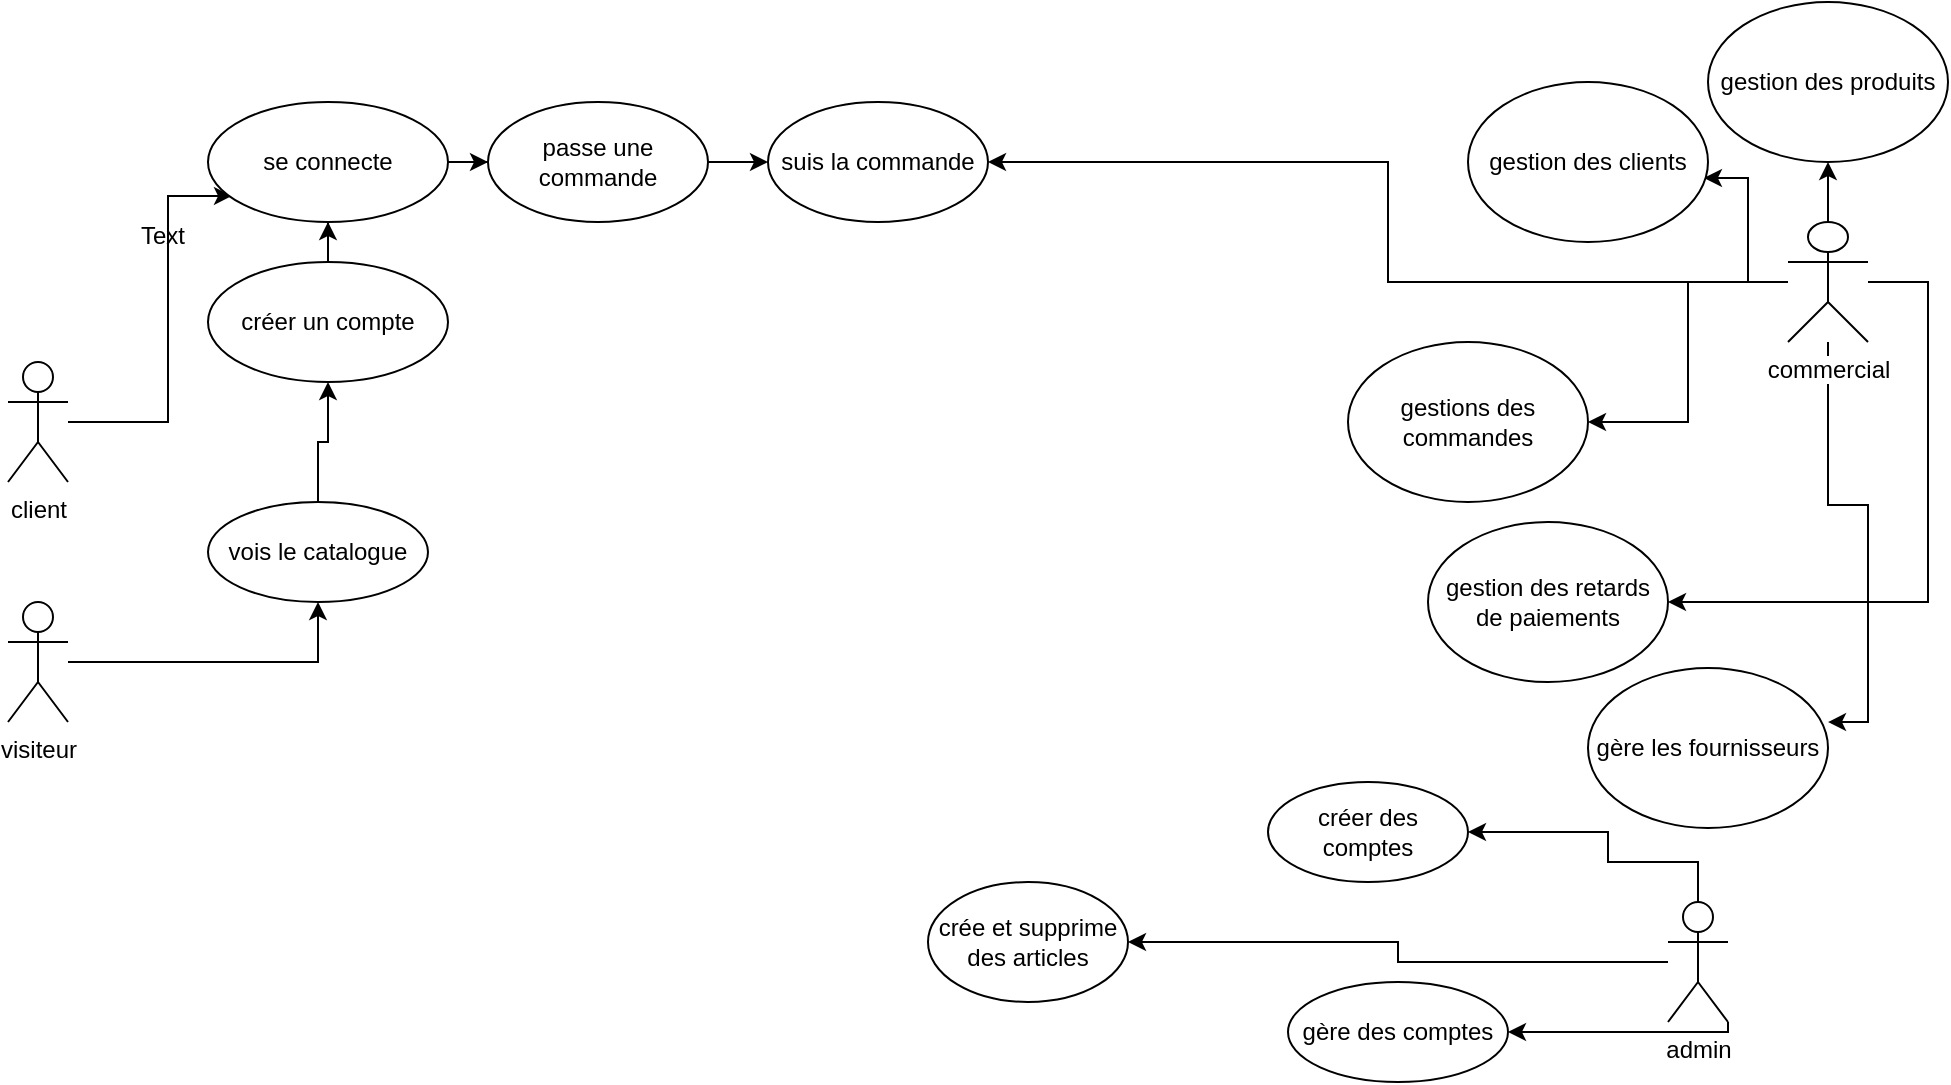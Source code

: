 <mxfile version="12.9.8" type="device"><diagram name="Page-1" id="e7e014a7-5840-1c2e-5031-d8a46d1fe8dd"><mxGraphModel dx="2215" dy="460" grid="1" gridSize="10" guides="1" tooltips="1" connect="1" arrows="1" fold="1" page="1" pageScale="1" pageWidth="1169" pageHeight="826" background="#ffffff" math="0" shadow="0"><root><mxCell id="0"/><mxCell id="1" parent="0"/><mxCell id="z1iIW3Kb8VtbnJPspekT-54" style="edgeStyle=orthogonalEdgeStyle;rounded=0;orthogonalLoop=1;jettySize=auto;html=1;entryX=0.1;entryY=0.783;entryDx=0;entryDy=0;entryPerimeter=0;" edge="1" parent="1" source="z1iIW3Kb8VtbnJPspekT-41" target="z1iIW3Kb8VtbnJPspekT-45"><mxGeometry relative="1" as="geometry"><Array as="points"><mxPoint x="80" y="210"/><mxPoint x="80" y="97"/></Array></mxGeometry></mxCell><mxCell id="z1iIW3Kb8VtbnJPspekT-84" value="Text" style="text;html=1;align=center;verticalAlign=middle;resizable=0;points=[];" vertex="1" connectable="0" parent="z1iIW3Kb8VtbnJPspekT-54"><mxGeometry x="0.465" y="3" relative="1" as="geometry"><mxPoint as="offset"/></mxGeometry></mxCell><mxCell id="z1iIW3Kb8VtbnJPspekT-41" value="client&lt;br&gt;" style="shape=umlActor;verticalLabelPosition=bottom;labelBackgroundColor=#ffffff;verticalAlign=top;html=1;outlineConnect=0;" vertex="1" parent="1"><mxGeometry y="180" width="30" height="60" as="geometry"/></mxCell><mxCell id="z1iIW3Kb8VtbnJPspekT-88" style="edgeStyle=orthogonalEdgeStyle;rounded=0;orthogonalLoop=1;jettySize=auto;html=1;entryX=0.5;entryY=1;entryDx=0;entryDy=0;" edge="1" parent="1" source="z1iIW3Kb8VtbnJPspekT-82" target="z1iIW3Kb8VtbnJPspekT-43"><mxGeometry relative="1" as="geometry"/></mxCell><mxCell id="z1iIW3Kb8VtbnJPspekT-82" value="visiteur" style="shape=umlActor;verticalLabelPosition=bottom;labelBackgroundColor=#ffffff;verticalAlign=top;html=1;outlineConnect=0;" vertex="1" parent="1"><mxGeometry y="300" width="30" height="60" as="geometry"/></mxCell><mxCell id="z1iIW3Kb8VtbnJPspekT-55" style="edgeStyle=orthogonalEdgeStyle;rounded=0;orthogonalLoop=1;jettySize=auto;html=1;" edge="1" parent="1" source="z1iIW3Kb8VtbnJPspekT-43" target="z1iIW3Kb8VtbnJPspekT-44"><mxGeometry relative="1" as="geometry"/></mxCell><mxCell id="z1iIW3Kb8VtbnJPspekT-43" value="vois le catalogue" style="ellipse;whiteSpace=wrap;html=1;" vertex="1" parent="1"><mxGeometry x="100" y="250" width="110" height="50" as="geometry"/></mxCell><mxCell id="z1iIW3Kb8VtbnJPspekT-56" style="edgeStyle=orthogonalEdgeStyle;rounded=0;orthogonalLoop=1;jettySize=auto;html=1;" edge="1" parent="1" source="z1iIW3Kb8VtbnJPspekT-44" target="z1iIW3Kb8VtbnJPspekT-45"><mxGeometry relative="1" as="geometry"/></mxCell><mxCell id="z1iIW3Kb8VtbnJPspekT-44" value="créer un compte" style="ellipse;whiteSpace=wrap;html=1;" vertex="1" parent="1"><mxGeometry x="100" y="130" width="120" height="60" as="geometry"/></mxCell><mxCell id="z1iIW3Kb8VtbnJPspekT-57" style="edgeStyle=orthogonalEdgeStyle;rounded=0;orthogonalLoop=1;jettySize=auto;html=1;" edge="1" parent="1" source="z1iIW3Kb8VtbnJPspekT-45" target="z1iIW3Kb8VtbnJPspekT-47"><mxGeometry relative="1" as="geometry"/></mxCell><mxCell id="z1iIW3Kb8VtbnJPspekT-45" value="se connecte" style="ellipse;whiteSpace=wrap;html=1;" vertex="1" parent="1"><mxGeometry x="100" y="50" width="120" height="60" as="geometry"/></mxCell><mxCell id="z1iIW3Kb8VtbnJPspekT-58" style="edgeStyle=orthogonalEdgeStyle;rounded=0;orthogonalLoop=1;jettySize=auto;html=1;" edge="1" parent="1" source="z1iIW3Kb8VtbnJPspekT-47" target="z1iIW3Kb8VtbnJPspekT-48"><mxGeometry relative="1" as="geometry"/></mxCell><mxCell id="z1iIW3Kb8VtbnJPspekT-47" value="passe une commande" style="ellipse;whiteSpace=wrap;html=1;" vertex="1" parent="1"><mxGeometry x="240" y="50" width="110" height="60" as="geometry"/></mxCell><mxCell id="z1iIW3Kb8VtbnJPspekT-48" value="suis la commande" style="ellipse;whiteSpace=wrap;html=1;" vertex="1" parent="1"><mxGeometry x="380" y="50" width="110" height="60" as="geometry"/></mxCell><mxCell id="z1iIW3Kb8VtbnJPspekT-59" style="edgeStyle=orthogonalEdgeStyle;rounded=0;orthogonalLoop=1;jettySize=auto;html=1;entryX=1;entryY=0.5;entryDx=0;entryDy=0;" edge="1" parent="1" source="z1iIW3Kb8VtbnJPspekT-51" target="z1iIW3Kb8VtbnJPspekT-48"><mxGeometry relative="1" as="geometry"/></mxCell><mxCell id="z1iIW3Kb8VtbnJPspekT-64" style="edgeStyle=orthogonalEdgeStyle;rounded=0;orthogonalLoop=1;jettySize=auto;html=1;" edge="1" parent="1" source="z1iIW3Kb8VtbnJPspekT-51" target="z1iIW3Kb8VtbnJPspekT-53"><mxGeometry relative="1" as="geometry"/></mxCell><mxCell id="z1iIW3Kb8VtbnJPspekT-66" style="edgeStyle=orthogonalEdgeStyle;rounded=0;orthogonalLoop=1;jettySize=auto;html=1;" edge="1" parent="1" source="z1iIW3Kb8VtbnJPspekT-51" target="z1iIW3Kb8VtbnJPspekT-63"><mxGeometry relative="1" as="geometry"/></mxCell><mxCell id="z1iIW3Kb8VtbnJPspekT-67" style="edgeStyle=orthogonalEdgeStyle;rounded=0;orthogonalLoop=1;jettySize=auto;html=1;entryX=0.983;entryY=0.6;entryDx=0;entryDy=0;entryPerimeter=0;" edge="1" parent="1" source="z1iIW3Kb8VtbnJPspekT-51" target="z1iIW3Kb8VtbnJPspekT-52"><mxGeometry relative="1" as="geometry"/></mxCell><mxCell id="z1iIW3Kb8VtbnJPspekT-70" style="edgeStyle=orthogonalEdgeStyle;rounded=0;orthogonalLoop=1;jettySize=auto;html=1;entryX=1;entryY=0.338;entryDx=0;entryDy=0;entryPerimeter=0;" edge="1" parent="1" source="z1iIW3Kb8VtbnJPspekT-51" target="z1iIW3Kb8VtbnJPspekT-69"><mxGeometry relative="1" as="geometry"/></mxCell><mxCell id="z1iIW3Kb8VtbnJPspekT-71" style="edgeStyle=orthogonalEdgeStyle;rounded=0;orthogonalLoop=1;jettySize=auto;html=1;" edge="1" parent="1" source="z1iIW3Kb8VtbnJPspekT-51" target="z1iIW3Kb8VtbnJPspekT-68"><mxGeometry relative="1" as="geometry"><Array as="points"><mxPoint x="960" y="140"/><mxPoint x="960" y="300"/></Array></mxGeometry></mxCell><mxCell id="z1iIW3Kb8VtbnJPspekT-51" value="commercial" style="shape=umlActor;verticalLabelPosition=bottom;labelBackgroundColor=#ffffff;verticalAlign=top;html=1;outlineConnect=0;" vertex="1" parent="1"><mxGeometry x="890" y="110" width="40" height="60" as="geometry"/></mxCell><mxCell id="z1iIW3Kb8VtbnJPspekT-52" value="gestion des clients" style="ellipse;whiteSpace=wrap;html=1;" vertex="1" parent="1"><mxGeometry x="730" y="40" width="120" height="80" as="geometry"/></mxCell><mxCell id="z1iIW3Kb8VtbnJPspekT-53" value="gestion des produits" style="ellipse;whiteSpace=wrap;html=1;" vertex="1" parent="1"><mxGeometry x="850" width="120" height="80" as="geometry"/></mxCell><mxCell id="z1iIW3Kb8VtbnJPspekT-91" style="edgeStyle=orthogonalEdgeStyle;rounded=0;orthogonalLoop=1;jettySize=auto;html=1;entryX=1;entryY=0.5;entryDx=0;entryDy=0;" edge="1" parent="1" source="z1iIW3Kb8VtbnJPspekT-60" target="z1iIW3Kb8VtbnJPspekT-75"><mxGeometry relative="1" as="geometry"><Array as="points"><mxPoint x="845" y="430"/><mxPoint x="800" y="430"/><mxPoint x="800" y="415"/></Array></mxGeometry></mxCell><mxCell id="z1iIW3Kb8VtbnJPspekT-92" style="edgeStyle=orthogonalEdgeStyle;rounded=0;orthogonalLoop=1;jettySize=auto;html=1;" edge="1" parent="1" source="z1iIW3Kb8VtbnJPspekT-60" target="z1iIW3Kb8VtbnJPspekT-76"><mxGeometry relative="1" as="geometry"/></mxCell><mxCell id="z1iIW3Kb8VtbnJPspekT-93" style="edgeStyle=orthogonalEdgeStyle;rounded=0;orthogonalLoop=1;jettySize=auto;html=1;" edge="1" parent="1" source="z1iIW3Kb8VtbnJPspekT-60" target="z1iIW3Kb8VtbnJPspekT-77"><mxGeometry relative="1" as="geometry"><Array as="points"><mxPoint x="860" y="515"/></Array></mxGeometry></mxCell><mxCell id="z1iIW3Kb8VtbnJPspekT-60" value="admin" style="shape=umlActor;verticalLabelPosition=bottom;labelBackgroundColor=#ffffff;verticalAlign=top;html=1;outlineConnect=0;" vertex="1" parent="1"><mxGeometry x="830" y="450" width="30" height="60" as="geometry"/></mxCell><mxCell id="z1iIW3Kb8VtbnJPspekT-63" value="gestions des commandes" style="ellipse;whiteSpace=wrap;html=1;" vertex="1" parent="1"><mxGeometry x="670" y="170" width="120" height="80" as="geometry"/></mxCell><mxCell id="z1iIW3Kb8VtbnJPspekT-68" value="gestion des retards de paiements" style="ellipse;whiteSpace=wrap;html=1;" vertex="1" parent="1"><mxGeometry x="710" y="260" width="120" height="80" as="geometry"/></mxCell><mxCell id="z1iIW3Kb8VtbnJPspekT-69" value="gère les fournisseurs" style="ellipse;whiteSpace=wrap;html=1;" vertex="1" parent="1"><mxGeometry x="790" y="333" width="120" height="80" as="geometry"/></mxCell><mxCell id="z1iIW3Kb8VtbnJPspekT-75" value="créer des comptes" style="ellipse;whiteSpace=wrap;html=1;" vertex="1" parent="1"><mxGeometry x="630" y="390" width="100" height="50" as="geometry"/></mxCell><mxCell id="z1iIW3Kb8VtbnJPspekT-76" value="crée et supprime des articles" style="ellipse;whiteSpace=wrap;html=1;" vertex="1" parent="1"><mxGeometry x="460" y="440" width="100" height="60" as="geometry"/></mxCell><mxCell id="z1iIW3Kb8VtbnJPspekT-77" value="gère des comptes" style="ellipse;whiteSpace=wrap;html=1;" vertex="1" parent="1"><mxGeometry x="640" y="490" width="110" height="50" as="geometry"/></mxCell></root></mxGraphModel></diagram></mxfile>